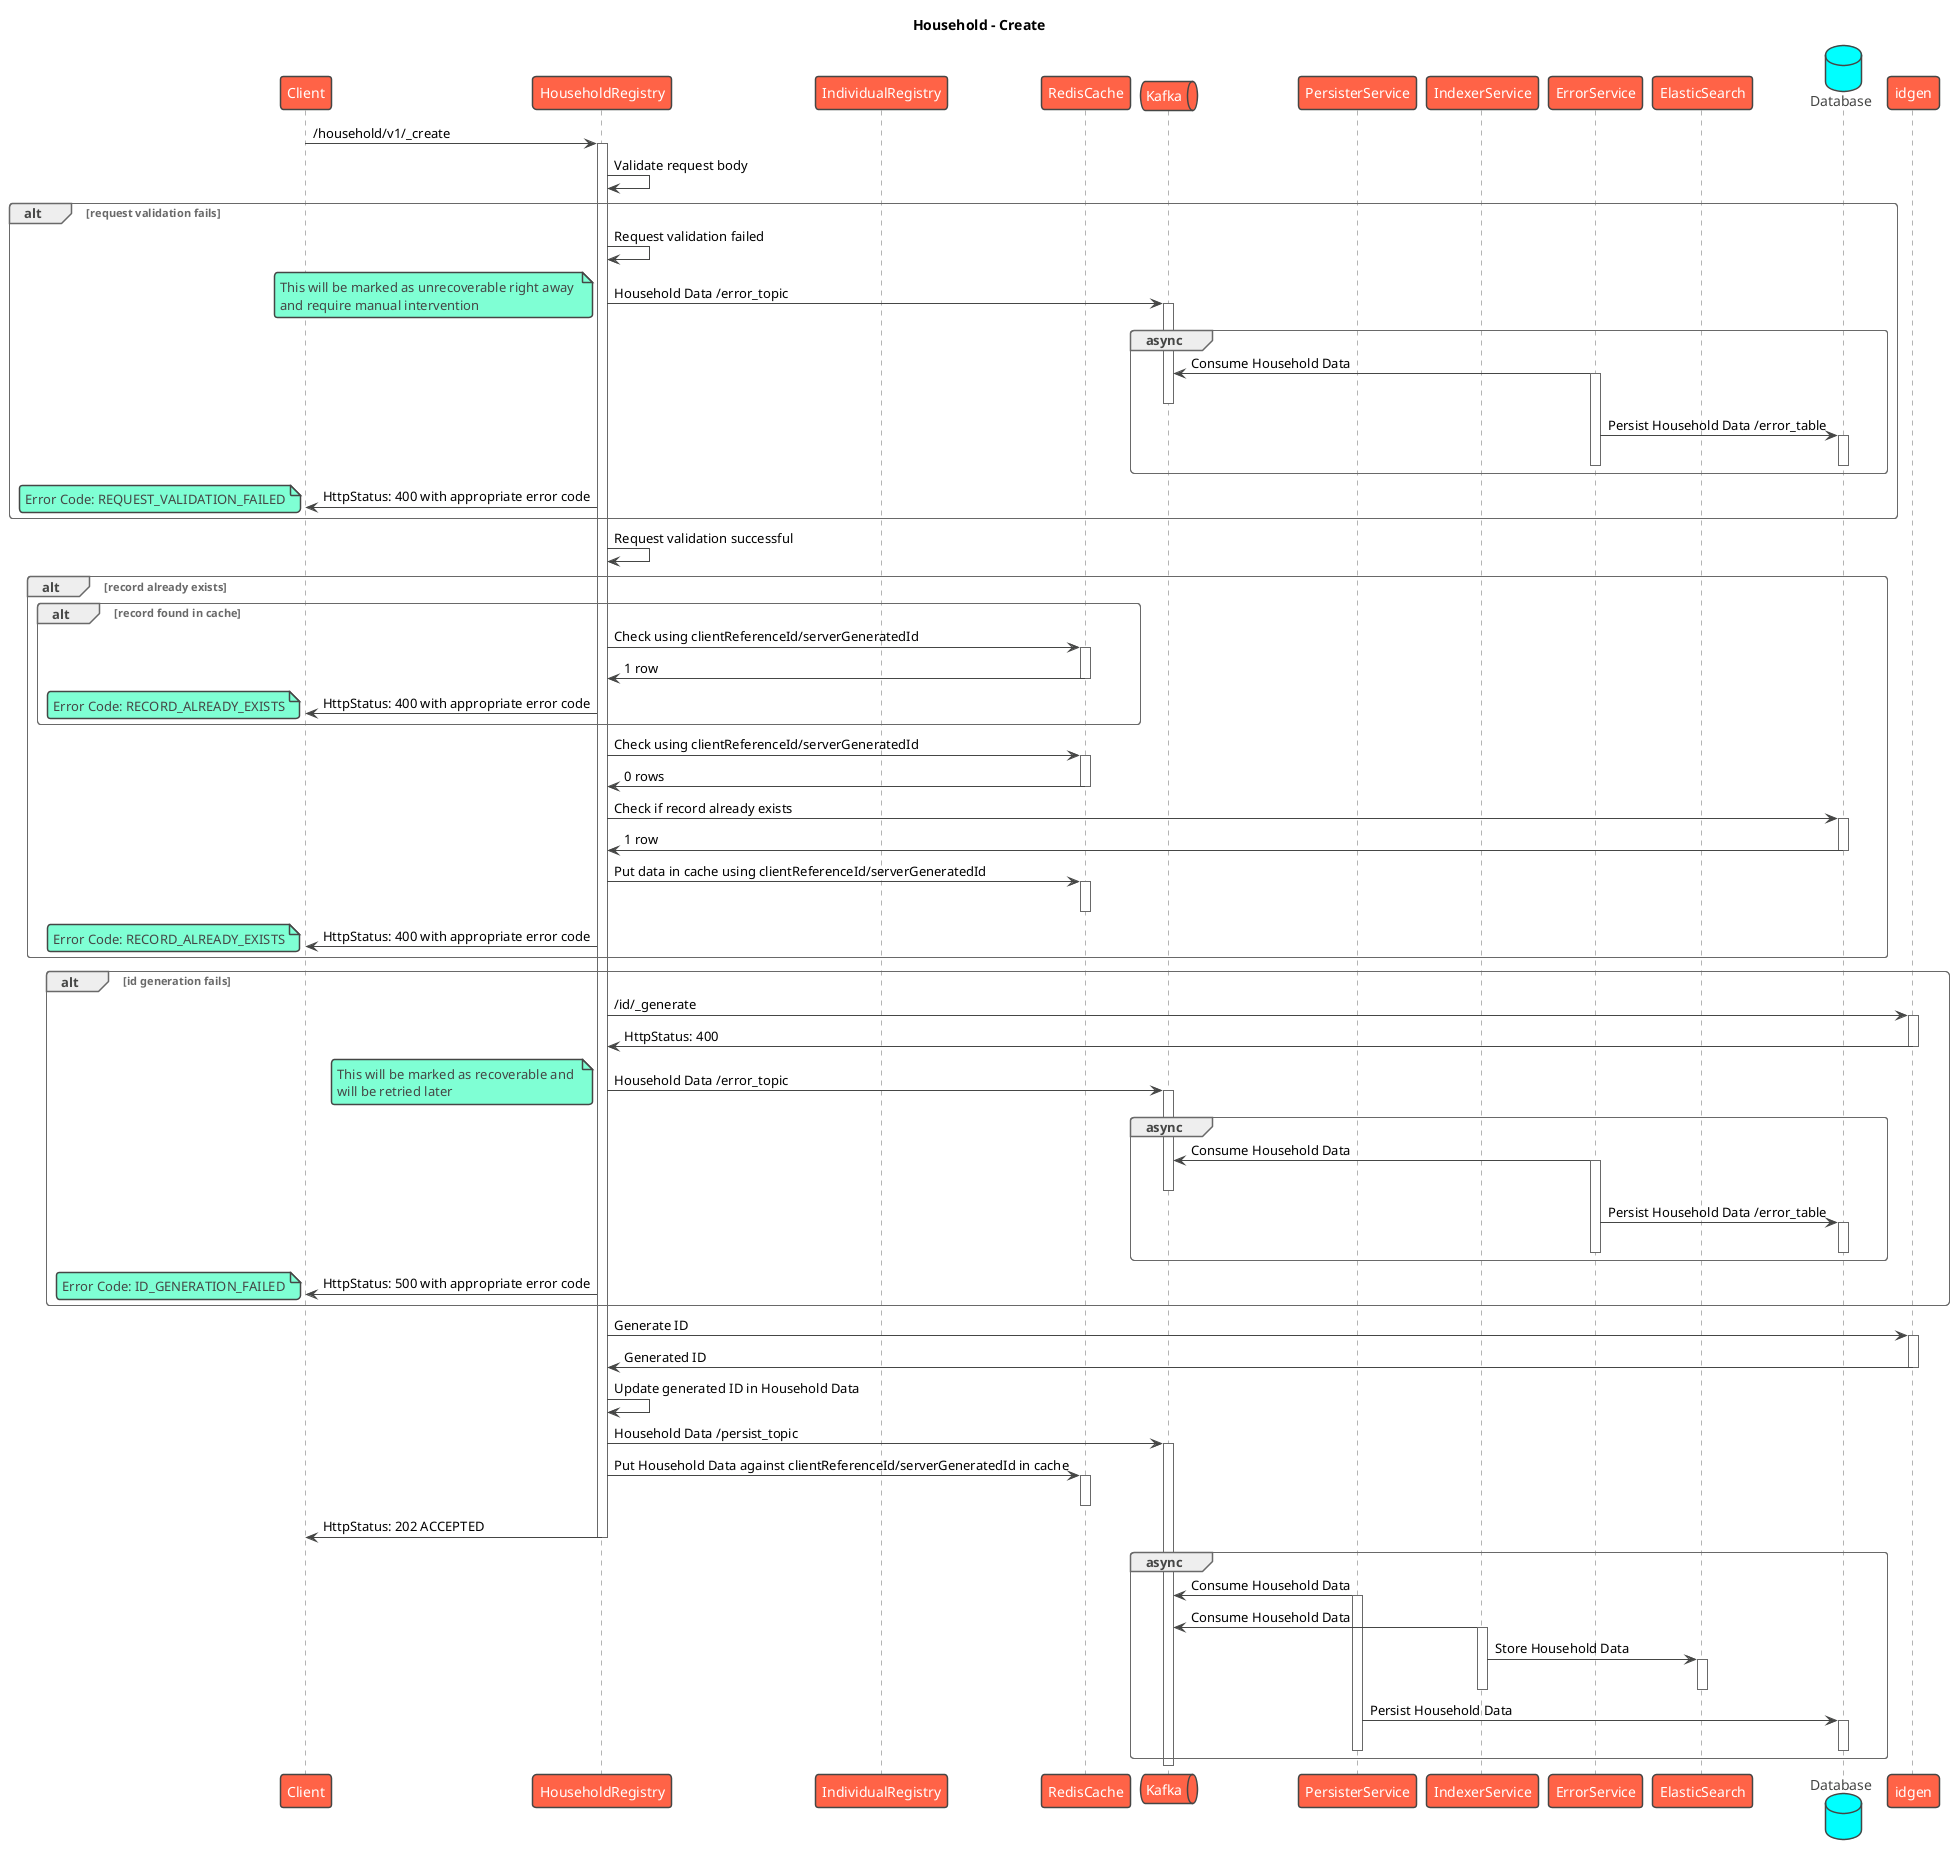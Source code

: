 @startuml
title Household - Create
!theme vibrant
participant Client as c
participant HouseholdRegistry as s
participant IndividualRegistry as s2
participant RedisCache as rc
queue Kafka as k
participant PersisterService as prs
participant IndexerService as idx
participant ErrorService as es
participant ElasticSearch as el
database Database as db
c -> s : /household/v1/_create
activate s
s -> s: Validate request body
alt request validation fails
    s -> s: Request validation failed
    s -> k: Household Data /error_topic
    note left
        This will be marked as unrecoverable right away 
        and require manual intervention
    end note
    activate k
    group async
        es -> k: Consume Household Data
        activate es
        deactivate k
        es -> db: Persist Household Data /error_table
        activate db
        deactivate db
        deactivate es
    end
    s -> c: HttpStatus: 400 with appropriate error code
    note left
        Error Code: REQUEST_VALIDATION_FAILED
    end note
end
s -> s: Request validation successful
alt record already exists
    alt record found in cache
      s -> rc: Check using clientReferenceId/serverGeneratedId
      activate rc
      rc -> s: 1 row
      deactivate rc
      s -> c: HttpStatus: 400 with appropriate error code
      note left
          Error Code: RECORD_ALREADY_EXISTS
      end note
    end
    s -> rc: Check using clientReferenceId/serverGeneratedId
    activate rc
    rc -> s: 0 rows
    deactivate rc
    s -> db: Check if record already exists
    activate db
    db -> s: 1 row
    deactivate db
    s -> rc: Put data in cache using clientReferenceId/serverGeneratedId
    activate rc
    deactivate rc
    s -> c: HttpStatus: 400 with appropriate error code
    note left
        Error Code: RECORD_ALREADY_EXISTS
    end note
end
'alt individual(s) don't exist [loop on all individualId(s) in request]
'    s -> s2: /individual/v1/_search
'    activate s2
'    s2 -> s: 0 rows
'    deactivate s2
'    s -> k: Household Data /error_topic
'    note left
'        This will be marked as recoverable and will be
'        retried later
'    end note
'    activate k
'    group async
'        es -> k: Consume Household Data
'        activate es
'        deactivate k
'        es -> db: Persist Household Data /error_table
'        activate db
'        deactivate db
'        deactivate es
'    end
'    s -> c: HttpStatus: 400 with appropriate error code
'    note left
'        Error Code: DEPENDENCY_ERROR
'    end note
'end
's -> s2: /individual/v1/_search
'activate s2
's2 -> s: 1 row
'deactivate s2
's -> db: Get Individual/Household mapping using individual clientReferenceId/serverGeneratedId [loop on all individualId(s) in request]]
'activate db
'alt mapping record found
'  db -> s: 1 row
'  deactivate db
'  s -> c: HttpStatus: 400 with appropriate error code
'  note left
'      Error Code: BAD_REQUEST
'      Ensures that the individual is not already linked to a household
'  end note
'end
alt id generation fails
    s -> idgen: /id/_generate
    activate idgen
    idgen -> s: HttpStatus: 400
    deactivate idgen
    s -> k: Household Data /error_topic
    note left
        This will be marked as recoverable and 
        will be retried later
    end note
    activate k
    group async
        es -> k: Consume Household Data
        activate es
        deactivate k
        es -> db: Persist Household Data /error_table
        activate db
        deactivate db
        deactivate es
    end
    s -> c: HttpStatus: 500 with appropriate error code
    note left
      Error Code: ID_GENERATION_FAILED
    end note
end
s -> idgen: Generate ID
activate idgen
idgen -> s: Generated ID
deactivate idgen
s -> s: Update generated ID in Household Data
s -> k: Household Data /persist_topic
activate k
s -> rc: Put Household Data against clientReferenceId/serverGeneratedId in cache
activate rc
deactivate rc
s -> c: HttpStatus: 202 ACCEPTED
deactivate s
group async
    prs -> k: Consume Household Data
    activate prs
    idx -> k: Consume Household Data
    activate idx
    idx -> el: Store Household Data
    activate el
    deactivate el
    deactivate idx
    prs -> db: Persist Household Data
    activate db
    deactivate db
    deactivate prs
end
deactivate k
@enduml